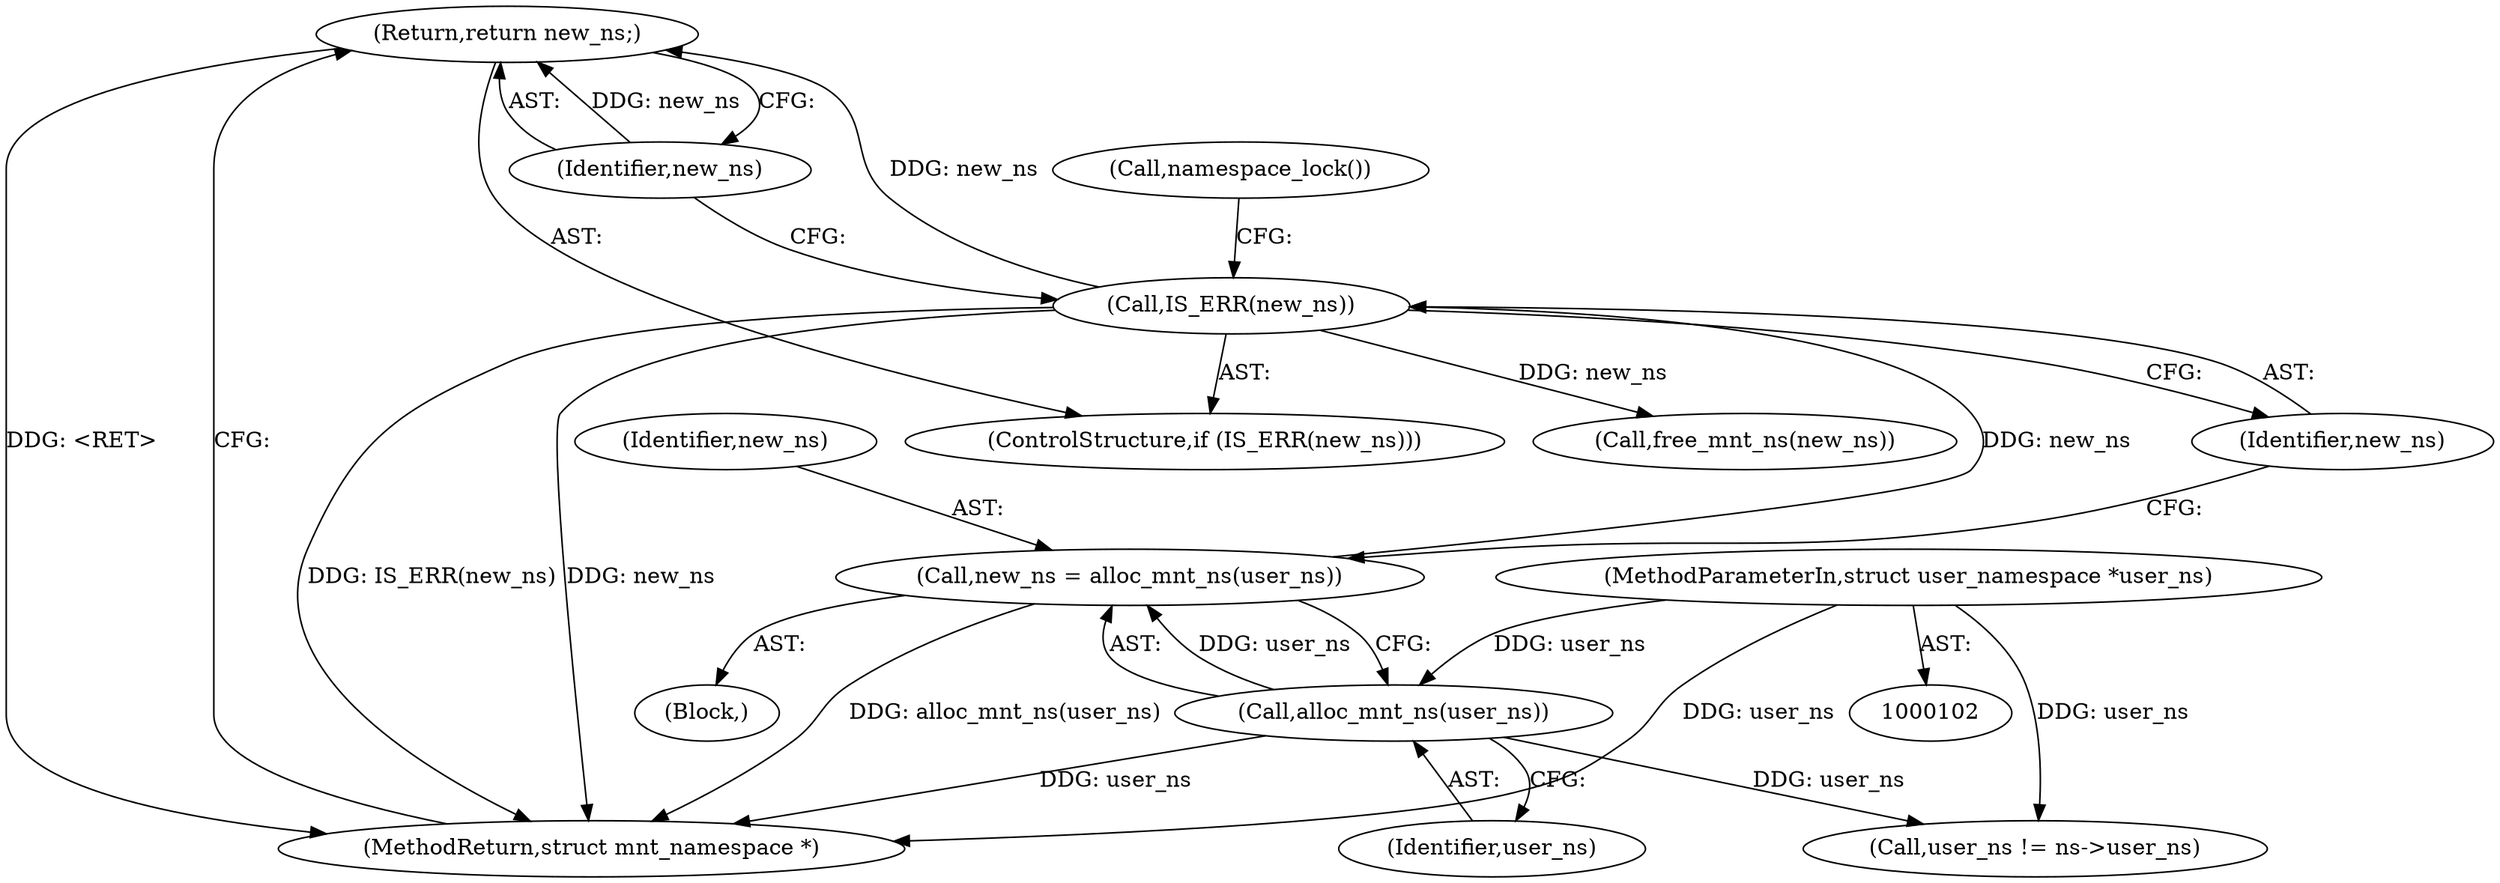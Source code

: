 digraph "0_linux_d29216842a85c7970c536108e093963f02714498_2@pointer" {
"1000147" [label="(Return,return new_ns;)"];
"1000148" [label="(Identifier,new_ns)"];
"1000145" [label="(Call,IS_ERR(new_ns))"];
"1000140" [label="(Call,new_ns = alloc_mnt_ns(user_ns))"];
"1000142" [label="(Call,alloc_mnt_ns(user_ns))"];
"1000105" [label="(MethodParameterIn,struct user_namespace *user_ns)"];
"1000142" [label="(Call,alloc_mnt_ns(user_ns))"];
"1000156" [label="(Call,user_ns != ns->user_ns)"];
"1000141" [label="(Identifier,new_ns)"];
"1000145" [label="(Call,IS_ERR(new_ns))"];
"1000291" [label="(MethodReturn,struct mnt_namespace *)"];
"1000148" [label="(Identifier,new_ns)"];
"1000146" [label="(Identifier,new_ns)"];
"1000105" [label="(MethodParameterIn,struct user_namespace *user_ns)"];
"1000140" [label="(Call,new_ns = alloc_mnt_ns(user_ns))"];
"1000107" [label="(Block,)"];
"1000143" [label="(Identifier,user_ns)"];
"1000144" [label="(ControlStructure,if (IS_ERR(new_ns)))"];
"1000149" [label="(Call,namespace_lock())"];
"1000147" [label="(Return,return new_ns;)"];
"1000176" [label="(Call,free_mnt_ns(new_ns))"];
"1000147" -> "1000144"  [label="AST: "];
"1000147" -> "1000148"  [label="CFG: "];
"1000148" -> "1000147"  [label="AST: "];
"1000291" -> "1000147"  [label="CFG: "];
"1000147" -> "1000291"  [label="DDG: <RET>"];
"1000148" -> "1000147"  [label="DDG: new_ns"];
"1000145" -> "1000147"  [label="DDG: new_ns"];
"1000148" -> "1000145"  [label="CFG: "];
"1000145" -> "1000144"  [label="AST: "];
"1000145" -> "1000146"  [label="CFG: "];
"1000146" -> "1000145"  [label="AST: "];
"1000149" -> "1000145"  [label="CFG: "];
"1000145" -> "1000291"  [label="DDG: IS_ERR(new_ns)"];
"1000145" -> "1000291"  [label="DDG: new_ns"];
"1000140" -> "1000145"  [label="DDG: new_ns"];
"1000145" -> "1000176"  [label="DDG: new_ns"];
"1000140" -> "1000107"  [label="AST: "];
"1000140" -> "1000142"  [label="CFG: "];
"1000141" -> "1000140"  [label="AST: "];
"1000142" -> "1000140"  [label="AST: "];
"1000146" -> "1000140"  [label="CFG: "];
"1000140" -> "1000291"  [label="DDG: alloc_mnt_ns(user_ns)"];
"1000142" -> "1000140"  [label="DDG: user_ns"];
"1000142" -> "1000143"  [label="CFG: "];
"1000143" -> "1000142"  [label="AST: "];
"1000142" -> "1000291"  [label="DDG: user_ns"];
"1000105" -> "1000142"  [label="DDG: user_ns"];
"1000142" -> "1000156"  [label="DDG: user_ns"];
"1000105" -> "1000102"  [label="AST: "];
"1000105" -> "1000291"  [label="DDG: user_ns"];
"1000105" -> "1000156"  [label="DDG: user_ns"];
}
